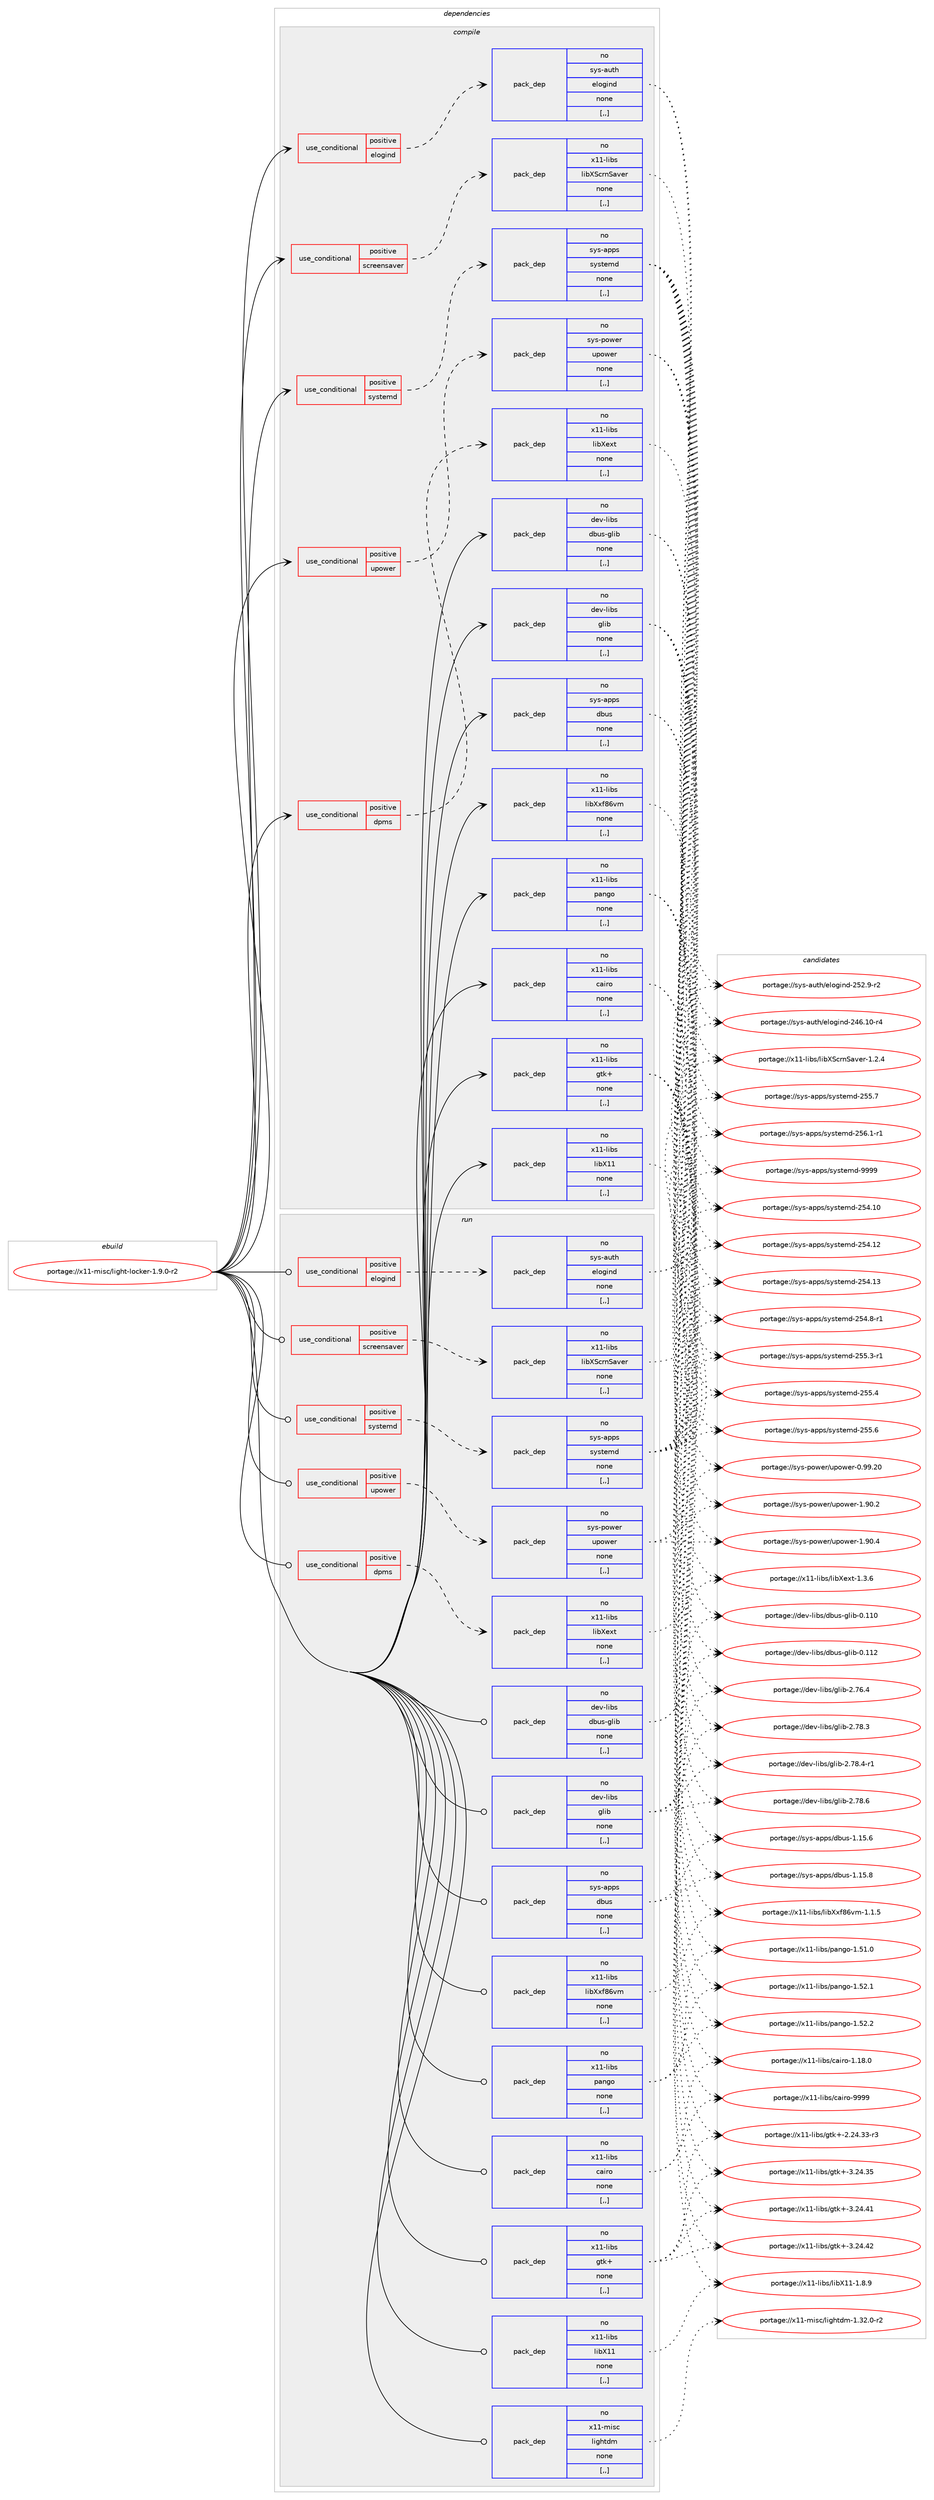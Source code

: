 digraph prolog {

# *************
# Graph options
# *************

newrank=true;
concentrate=true;
compound=true;
graph [rankdir=LR,fontname=Helvetica,fontsize=10,ranksep=1.5];#, ranksep=2.5, nodesep=0.2];
edge  [arrowhead=vee];
node  [fontname=Helvetica,fontsize=10];

# **********
# The ebuild
# **********

subgraph cluster_leftcol {
color=gray;
rank=same;
label=<<i>ebuild</i>>;
id [label="portage://x11-misc/light-locker-1.9.0-r2", color=red, width=4, href="../x11-misc/light-locker-1.9.0-r2.svg"];
}

# ****************
# The dependencies
# ****************

subgraph cluster_midcol {
color=gray;
label=<<i>dependencies</i>>;
subgraph cluster_compile {
fillcolor="#eeeeee";
style=filled;
label=<<i>compile</i>>;
subgraph cond119455 {
dependency450853 [label=<<TABLE BORDER="0" CELLBORDER="1" CELLSPACING="0" CELLPADDING="4"><TR><TD ROWSPAN="3" CELLPADDING="10">use_conditional</TD></TR><TR><TD>positive</TD></TR><TR><TD>dpms</TD></TR></TABLE>>, shape=none, color=red];
subgraph pack328088 {
dependency450854 [label=<<TABLE BORDER="0" CELLBORDER="1" CELLSPACING="0" CELLPADDING="4" WIDTH="220"><TR><TD ROWSPAN="6" CELLPADDING="30">pack_dep</TD></TR><TR><TD WIDTH="110">no</TD></TR><TR><TD>x11-libs</TD></TR><TR><TD>libXext</TD></TR><TR><TD>none</TD></TR><TR><TD>[,,]</TD></TR></TABLE>>, shape=none, color=blue];
}
dependency450853:e -> dependency450854:w [weight=20,style="dashed",arrowhead="vee"];
}
id:e -> dependency450853:w [weight=20,style="solid",arrowhead="vee"];
subgraph cond119456 {
dependency450855 [label=<<TABLE BORDER="0" CELLBORDER="1" CELLSPACING="0" CELLPADDING="4"><TR><TD ROWSPAN="3" CELLPADDING="10">use_conditional</TD></TR><TR><TD>positive</TD></TR><TR><TD>elogind</TD></TR></TABLE>>, shape=none, color=red];
subgraph pack328089 {
dependency450856 [label=<<TABLE BORDER="0" CELLBORDER="1" CELLSPACING="0" CELLPADDING="4" WIDTH="220"><TR><TD ROWSPAN="6" CELLPADDING="30">pack_dep</TD></TR><TR><TD WIDTH="110">no</TD></TR><TR><TD>sys-auth</TD></TR><TR><TD>elogind</TD></TR><TR><TD>none</TD></TR><TR><TD>[,,]</TD></TR></TABLE>>, shape=none, color=blue];
}
dependency450855:e -> dependency450856:w [weight=20,style="dashed",arrowhead="vee"];
}
id:e -> dependency450855:w [weight=20,style="solid",arrowhead="vee"];
subgraph cond119457 {
dependency450857 [label=<<TABLE BORDER="0" CELLBORDER="1" CELLSPACING="0" CELLPADDING="4"><TR><TD ROWSPAN="3" CELLPADDING="10">use_conditional</TD></TR><TR><TD>positive</TD></TR><TR><TD>screensaver</TD></TR></TABLE>>, shape=none, color=red];
subgraph pack328090 {
dependency450858 [label=<<TABLE BORDER="0" CELLBORDER="1" CELLSPACING="0" CELLPADDING="4" WIDTH="220"><TR><TD ROWSPAN="6" CELLPADDING="30">pack_dep</TD></TR><TR><TD WIDTH="110">no</TD></TR><TR><TD>x11-libs</TD></TR><TR><TD>libXScrnSaver</TD></TR><TR><TD>none</TD></TR><TR><TD>[,,]</TD></TR></TABLE>>, shape=none, color=blue];
}
dependency450857:e -> dependency450858:w [weight=20,style="dashed",arrowhead="vee"];
}
id:e -> dependency450857:w [weight=20,style="solid",arrowhead="vee"];
subgraph cond119458 {
dependency450859 [label=<<TABLE BORDER="0" CELLBORDER="1" CELLSPACING="0" CELLPADDING="4"><TR><TD ROWSPAN="3" CELLPADDING="10">use_conditional</TD></TR><TR><TD>positive</TD></TR><TR><TD>systemd</TD></TR></TABLE>>, shape=none, color=red];
subgraph pack328091 {
dependency450860 [label=<<TABLE BORDER="0" CELLBORDER="1" CELLSPACING="0" CELLPADDING="4" WIDTH="220"><TR><TD ROWSPAN="6" CELLPADDING="30">pack_dep</TD></TR><TR><TD WIDTH="110">no</TD></TR><TR><TD>sys-apps</TD></TR><TR><TD>systemd</TD></TR><TR><TD>none</TD></TR><TR><TD>[,,]</TD></TR></TABLE>>, shape=none, color=blue];
}
dependency450859:e -> dependency450860:w [weight=20,style="dashed",arrowhead="vee"];
}
id:e -> dependency450859:w [weight=20,style="solid",arrowhead="vee"];
subgraph cond119459 {
dependency450861 [label=<<TABLE BORDER="0" CELLBORDER="1" CELLSPACING="0" CELLPADDING="4"><TR><TD ROWSPAN="3" CELLPADDING="10">use_conditional</TD></TR><TR><TD>positive</TD></TR><TR><TD>upower</TD></TR></TABLE>>, shape=none, color=red];
subgraph pack328092 {
dependency450862 [label=<<TABLE BORDER="0" CELLBORDER="1" CELLSPACING="0" CELLPADDING="4" WIDTH="220"><TR><TD ROWSPAN="6" CELLPADDING="30">pack_dep</TD></TR><TR><TD WIDTH="110">no</TD></TR><TR><TD>sys-power</TD></TR><TR><TD>upower</TD></TR><TR><TD>none</TD></TR><TR><TD>[,,]</TD></TR></TABLE>>, shape=none, color=blue];
}
dependency450861:e -> dependency450862:w [weight=20,style="dashed",arrowhead="vee"];
}
id:e -> dependency450861:w [weight=20,style="solid",arrowhead="vee"];
subgraph pack328093 {
dependency450863 [label=<<TABLE BORDER="0" CELLBORDER="1" CELLSPACING="0" CELLPADDING="4" WIDTH="220"><TR><TD ROWSPAN="6" CELLPADDING="30">pack_dep</TD></TR><TR><TD WIDTH="110">no</TD></TR><TR><TD>dev-libs</TD></TR><TR><TD>dbus-glib</TD></TR><TR><TD>none</TD></TR><TR><TD>[,,]</TD></TR></TABLE>>, shape=none, color=blue];
}
id:e -> dependency450863:w [weight=20,style="solid",arrowhead="vee"];
subgraph pack328094 {
dependency450864 [label=<<TABLE BORDER="0" CELLBORDER="1" CELLSPACING="0" CELLPADDING="4" WIDTH="220"><TR><TD ROWSPAN="6" CELLPADDING="30">pack_dep</TD></TR><TR><TD WIDTH="110">no</TD></TR><TR><TD>dev-libs</TD></TR><TR><TD>glib</TD></TR><TR><TD>none</TD></TR><TR><TD>[,,]</TD></TR></TABLE>>, shape=none, color=blue];
}
id:e -> dependency450864:w [weight=20,style="solid",arrowhead="vee"];
subgraph pack328095 {
dependency450865 [label=<<TABLE BORDER="0" CELLBORDER="1" CELLSPACING="0" CELLPADDING="4" WIDTH="220"><TR><TD ROWSPAN="6" CELLPADDING="30">pack_dep</TD></TR><TR><TD WIDTH="110">no</TD></TR><TR><TD>sys-apps</TD></TR><TR><TD>dbus</TD></TR><TR><TD>none</TD></TR><TR><TD>[,,]</TD></TR></TABLE>>, shape=none, color=blue];
}
id:e -> dependency450865:w [weight=20,style="solid",arrowhead="vee"];
subgraph pack328096 {
dependency450866 [label=<<TABLE BORDER="0" CELLBORDER="1" CELLSPACING="0" CELLPADDING="4" WIDTH="220"><TR><TD ROWSPAN="6" CELLPADDING="30">pack_dep</TD></TR><TR><TD WIDTH="110">no</TD></TR><TR><TD>x11-libs</TD></TR><TR><TD>cairo</TD></TR><TR><TD>none</TD></TR><TR><TD>[,,]</TD></TR></TABLE>>, shape=none, color=blue];
}
id:e -> dependency450866:w [weight=20,style="solid",arrowhead="vee"];
subgraph pack328097 {
dependency450867 [label=<<TABLE BORDER="0" CELLBORDER="1" CELLSPACING="0" CELLPADDING="4" WIDTH="220"><TR><TD ROWSPAN="6" CELLPADDING="30">pack_dep</TD></TR><TR><TD WIDTH="110">no</TD></TR><TR><TD>x11-libs</TD></TR><TR><TD>gtk+</TD></TR><TR><TD>none</TD></TR><TR><TD>[,,]</TD></TR></TABLE>>, shape=none, color=blue];
}
id:e -> dependency450867:w [weight=20,style="solid",arrowhead="vee"];
subgraph pack328098 {
dependency450868 [label=<<TABLE BORDER="0" CELLBORDER="1" CELLSPACING="0" CELLPADDING="4" WIDTH="220"><TR><TD ROWSPAN="6" CELLPADDING="30">pack_dep</TD></TR><TR><TD WIDTH="110">no</TD></TR><TR><TD>x11-libs</TD></TR><TR><TD>libX11</TD></TR><TR><TD>none</TD></TR><TR><TD>[,,]</TD></TR></TABLE>>, shape=none, color=blue];
}
id:e -> dependency450868:w [weight=20,style="solid",arrowhead="vee"];
subgraph pack328099 {
dependency450869 [label=<<TABLE BORDER="0" CELLBORDER="1" CELLSPACING="0" CELLPADDING="4" WIDTH="220"><TR><TD ROWSPAN="6" CELLPADDING="30">pack_dep</TD></TR><TR><TD WIDTH="110">no</TD></TR><TR><TD>x11-libs</TD></TR><TR><TD>libXxf86vm</TD></TR><TR><TD>none</TD></TR><TR><TD>[,,]</TD></TR></TABLE>>, shape=none, color=blue];
}
id:e -> dependency450869:w [weight=20,style="solid",arrowhead="vee"];
subgraph pack328100 {
dependency450870 [label=<<TABLE BORDER="0" CELLBORDER="1" CELLSPACING="0" CELLPADDING="4" WIDTH="220"><TR><TD ROWSPAN="6" CELLPADDING="30">pack_dep</TD></TR><TR><TD WIDTH="110">no</TD></TR><TR><TD>x11-libs</TD></TR><TR><TD>pango</TD></TR><TR><TD>none</TD></TR><TR><TD>[,,]</TD></TR></TABLE>>, shape=none, color=blue];
}
id:e -> dependency450870:w [weight=20,style="solid",arrowhead="vee"];
}
subgraph cluster_compileandrun {
fillcolor="#eeeeee";
style=filled;
label=<<i>compile and run</i>>;
}
subgraph cluster_run {
fillcolor="#eeeeee";
style=filled;
label=<<i>run</i>>;
subgraph cond119460 {
dependency450871 [label=<<TABLE BORDER="0" CELLBORDER="1" CELLSPACING="0" CELLPADDING="4"><TR><TD ROWSPAN="3" CELLPADDING="10">use_conditional</TD></TR><TR><TD>positive</TD></TR><TR><TD>dpms</TD></TR></TABLE>>, shape=none, color=red];
subgraph pack328101 {
dependency450872 [label=<<TABLE BORDER="0" CELLBORDER="1" CELLSPACING="0" CELLPADDING="4" WIDTH="220"><TR><TD ROWSPAN="6" CELLPADDING="30">pack_dep</TD></TR><TR><TD WIDTH="110">no</TD></TR><TR><TD>x11-libs</TD></TR><TR><TD>libXext</TD></TR><TR><TD>none</TD></TR><TR><TD>[,,]</TD></TR></TABLE>>, shape=none, color=blue];
}
dependency450871:e -> dependency450872:w [weight=20,style="dashed",arrowhead="vee"];
}
id:e -> dependency450871:w [weight=20,style="solid",arrowhead="odot"];
subgraph cond119461 {
dependency450873 [label=<<TABLE BORDER="0" CELLBORDER="1" CELLSPACING="0" CELLPADDING="4"><TR><TD ROWSPAN="3" CELLPADDING="10">use_conditional</TD></TR><TR><TD>positive</TD></TR><TR><TD>elogind</TD></TR></TABLE>>, shape=none, color=red];
subgraph pack328102 {
dependency450874 [label=<<TABLE BORDER="0" CELLBORDER="1" CELLSPACING="0" CELLPADDING="4" WIDTH="220"><TR><TD ROWSPAN="6" CELLPADDING="30">pack_dep</TD></TR><TR><TD WIDTH="110">no</TD></TR><TR><TD>sys-auth</TD></TR><TR><TD>elogind</TD></TR><TR><TD>none</TD></TR><TR><TD>[,,]</TD></TR></TABLE>>, shape=none, color=blue];
}
dependency450873:e -> dependency450874:w [weight=20,style="dashed",arrowhead="vee"];
}
id:e -> dependency450873:w [weight=20,style="solid",arrowhead="odot"];
subgraph cond119462 {
dependency450875 [label=<<TABLE BORDER="0" CELLBORDER="1" CELLSPACING="0" CELLPADDING="4"><TR><TD ROWSPAN="3" CELLPADDING="10">use_conditional</TD></TR><TR><TD>positive</TD></TR><TR><TD>screensaver</TD></TR></TABLE>>, shape=none, color=red];
subgraph pack328103 {
dependency450876 [label=<<TABLE BORDER="0" CELLBORDER="1" CELLSPACING="0" CELLPADDING="4" WIDTH="220"><TR><TD ROWSPAN="6" CELLPADDING="30">pack_dep</TD></TR><TR><TD WIDTH="110">no</TD></TR><TR><TD>x11-libs</TD></TR><TR><TD>libXScrnSaver</TD></TR><TR><TD>none</TD></TR><TR><TD>[,,]</TD></TR></TABLE>>, shape=none, color=blue];
}
dependency450875:e -> dependency450876:w [weight=20,style="dashed",arrowhead="vee"];
}
id:e -> dependency450875:w [weight=20,style="solid",arrowhead="odot"];
subgraph cond119463 {
dependency450877 [label=<<TABLE BORDER="0" CELLBORDER="1" CELLSPACING="0" CELLPADDING="4"><TR><TD ROWSPAN="3" CELLPADDING="10">use_conditional</TD></TR><TR><TD>positive</TD></TR><TR><TD>systemd</TD></TR></TABLE>>, shape=none, color=red];
subgraph pack328104 {
dependency450878 [label=<<TABLE BORDER="0" CELLBORDER="1" CELLSPACING="0" CELLPADDING="4" WIDTH="220"><TR><TD ROWSPAN="6" CELLPADDING="30">pack_dep</TD></TR><TR><TD WIDTH="110">no</TD></TR><TR><TD>sys-apps</TD></TR><TR><TD>systemd</TD></TR><TR><TD>none</TD></TR><TR><TD>[,,]</TD></TR></TABLE>>, shape=none, color=blue];
}
dependency450877:e -> dependency450878:w [weight=20,style="dashed",arrowhead="vee"];
}
id:e -> dependency450877:w [weight=20,style="solid",arrowhead="odot"];
subgraph cond119464 {
dependency450879 [label=<<TABLE BORDER="0" CELLBORDER="1" CELLSPACING="0" CELLPADDING="4"><TR><TD ROWSPAN="3" CELLPADDING="10">use_conditional</TD></TR><TR><TD>positive</TD></TR><TR><TD>upower</TD></TR></TABLE>>, shape=none, color=red];
subgraph pack328105 {
dependency450880 [label=<<TABLE BORDER="0" CELLBORDER="1" CELLSPACING="0" CELLPADDING="4" WIDTH="220"><TR><TD ROWSPAN="6" CELLPADDING="30">pack_dep</TD></TR><TR><TD WIDTH="110">no</TD></TR><TR><TD>sys-power</TD></TR><TR><TD>upower</TD></TR><TR><TD>none</TD></TR><TR><TD>[,,]</TD></TR></TABLE>>, shape=none, color=blue];
}
dependency450879:e -> dependency450880:w [weight=20,style="dashed",arrowhead="vee"];
}
id:e -> dependency450879:w [weight=20,style="solid",arrowhead="odot"];
subgraph pack328106 {
dependency450881 [label=<<TABLE BORDER="0" CELLBORDER="1" CELLSPACING="0" CELLPADDING="4" WIDTH="220"><TR><TD ROWSPAN="6" CELLPADDING="30">pack_dep</TD></TR><TR><TD WIDTH="110">no</TD></TR><TR><TD>dev-libs</TD></TR><TR><TD>dbus-glib</TD></TR><TR><TD>none</TD></TR><TR><TD>[,,]</TD></TR></TABLE>>, shape=none, color=blue];
}
id:e -> dependency450881:w [weight=20,style="solid",arrowhead="odot"];
subgraph pack328107 {
dependency450882 [label=<<TABLE BORDER="0" CELLBORDER="1" CELLSPACING="0" CELLPADDING="4" WIDTH="220"><TR><TD ROWSPAN="6" CELLPADDING="30">pack_dep</TD></TR><TR><TD WIDTH="110">no</TD></TR><TR><TD>dev-libs</TD></TR><TR><TD>glib</TD></TR><TR><TD>none</TD></TR><TR><TD>[,,]</TD></TR></TABLE>>, shape=none, color=blue];
}
id:e -> dependency450882:w [weight=20,style="solid",arrowhead="odot"];
subgraph pack328108 {
dependency450883 [label=<<TABLE BORDER="0" CELLBORDER="1" CELLSPACING="0" CELLPADDING="4" WIDTH="220"><TR><TD ROWSPAN="6" CELLPADDING="30">pack_dep</TD></TR><TR><TD WIDTH="110">no</TD></TR><TR><TD>sys-apps</TD></TR><TR><TD>dbus</TD></TR><TR><TD>none</TD></TR><TR><TD>[,,]</TD></TR></TABLE>>, shape=none, color=blue];
}
id:e -> dependency450883:w [weight=20,style="solid",arrowhead="odot"];
subgraph pack328109 {
dependency450884 [label=<<TABLE BORDER="0" CELLBORDER="1" CELLSPACING="0" CELLPADDING="4" WIDTH="220"><TR><TD ROWSPAN="6" CELLPADDING="30">pack_dep</TD></TR><TR><TD WIDTH="110">no</TD></TR><TR><TD>x11-libs</TD></TR><TR><TD>cairo</TD></TR><TR><TD>none</TD></TR><TR><TD>[,,]</TD></TR></TABLE>>, shape=none, color=blue];
}
id:e -> dependency450884:w [weight=20,style="solid",arrowhead="odot"];
subgraph pack328110 {
dependency450885 [label=<<TABLE BORDER="0" CELLBORDER="1" CELLSPACING="0" CELLPADDING="4" WIDTH="220"><TR><TD ROWSPAN="6" CELLPADDING="30">pack_dep</TD></TR><TR><TD WIDTH="110">no</TD></TR><TR><TD>x11-libs</TD></TR><TR><TD>gtk+</TD></TR><TR><TD>none</TD></TR><TR><TD>[,,]</TD></TR></TABLE>>, shape=none, color=blue];
}
id:e -> dependency450885:w [weight=20,style="solid",arrowhead="odot"];
subgraph pack328111 {
dependency450886 [label=<<TABLE BORDER="0" CELLBORDER="1" CELLSPACING="0" CELLPADDING="4" WIDTH="220"><TR><TD ROWSPAN="6" CELLPADDING="30">pack_dep</TD></TR><TR><TD WIDTH="110">no</TD></TR><TR><TD>x11-libs</TD></TR><TR><TD>libX11</TD></TR><TR><TD>none</TD></TR><TR><TD>[,,]</TD></TR></TABLE>>, shape=none, color=blue];
}
id:e -> dependency450886:w [weight=20,style="solid",arrowhead="odot"];
subgraph pack328112 {
dependency450887 [label=<<TABLE BORDER="0" CELLBORDER="1" CELLSPACING="0" CELLPADDING="4" WIDTH="220"><TR><TD ROWSPAN="6" CELLPADDING="30">pack_dep</TD></TR><TR><TD WIDTH="110">no</TD></TR><TR><TD>x11-libs</TD></TR><TR><TD>libXxf86vm</TD></TR><TR><TD>none</TD></TR><TR><TD>[,,]</TD></TR></TABLE>>, shape=none, color=blue];
}
id:e -> dependency450887:w [weight=20,style="solid",arrowhead="odot"];
subgraph pack328113 {
dependency450888 [label=<<TABLE BORDER="0" CELLBORDER="1" CELLSPACING="0" CELLPADDING="4" WIDTH="220"><TR><TD ROWSPAN="6" CELLPADDING="30">pack_dep</TD></TR><TR><TD WIDTH="110">no</TD></TR><TR><TD>x11-libs</TD></TR><TR><TD>pango</TD></TR><TR><TD>none</TD></TR><TR><TD>[,,]</TD></TR></TABLE>>, shape=none, color=blue];
}
id:e -> dependency450888:w [weight=20,style="solid",arrowhead="odot"];
subgraph pack328114 {
dependency450889 [label=<<TABLE BORDER="0" CELLBORDER="1" CELLSPACING="0" CELLPADDING="4" WIDTH="220"><TR><TD ROWSPAN="6" CELLPADDING="30">pack_dep</TD></TR><TR><TD WIDTH="110">no</TD></TR><TR><TD>x11-misc</TD></TR><TR><TD>lightdm</TD></TR><TR><TD>none</TD></TR><TR><TD>[,,]</TD></TR></TABLE>>, shape=none, color=blue];
}
id:e -> dependency450889:w [weight=20,style="solid",arrowhead="odot"];
}
}

# **************
# The candidates
# **************

subgraph cluster_choices {
rank=same;
color=gray;
label=<<i>candidates</i>>;

subgraph choice328088 {
color=black;
nodesep=1;
choice12049494510810598115471081059888101120116454946514654 [label="portage://x11-libs/libXext-1.3.6", color=red, width=4,href="../x11-libs/libXext-1.3.6.svg"];
dependency450854:e -> choice12049494510810598115471081059888101120116454946514654:w [style=dotted,weight="100"];
}
subgraph choice328089 {
color=black;
nodesep=1;
choice115121115459711711610447101108111103105110100455052544649484511452 [label="portage://sys-auth/elogind-246.10-r4", color=red, width=4,href="../sys-auth/elogind-246.10-r4.svg"];
choice1151211154597117116104471011081111031051101004550535046574511450 [label="portage://sys-auth/elogind-252.9-r2", color=red, width=4,href="../sys-auth/elogind-252.9-r2.svg"];
dependency450856:e -> choice115121115459711711610447101108111103105110100455052544649484511452:w [style=dotted,weight="100"];
dependency450856:e -> choice1151211154597117116104471011081111031051101004550535046574511450:w [style=dotted,weight="100"];
}
subgraph choice328090 {
color=black;
nodesep=1;
choice1204949451081059811547108105988883991141108397118101114454946504652 [label="portage://x11-libs/libXScrnSaver-1.2.4", color=red, width=4,href="../x11-libs/libXScrnSaver-1.2.4.svg"];
dependency450858:e -> choice1204949451081059811547108105988883991141108397118101114454946504652:w [style=dotted,weight="100"];
}
subgraph choice328091 {
color=black;
nodesep=1;
choice11512111545971121121154711512111511610110910045505352464948 [label="portage://sys-apps/systemd-254.10", color=red, width=4,href="../sys-apps/systemd-254.10.svg"];
choice11512111545971121121154711512111511610110910045505352464950 [label="portage://sys-apps/systemd-254.12", color=red, width=4,href="../sys-apps/systemd-254.12.svg"];
choice11512111545971121121154711512111511610110910045505352464951 [label="portage://sys-apps/systemd-254.13", color=red, width=4,href="../sys-apps/systemd-254.13.svg"];
choice1151211154597112112115471151211151161011091004550535246564511449 [label="portage://sys-apps/systemd-254.8-r1", color=red, width=4,href="../sys-apps/systemd-254.8-r1.svg"];
choice1151211154597112112115471151211151161011091004550535346514511449 [label="portage://sys-apps/systemd-255.3-r1", color=red, width=4,href="../sys-apps/systemd-255.3-r1.svg"];
choice115121115459711211211547115121115116101109100455053534652 [label="portage://sys-apps/systemd-255.4", color=red, width=4,href="../sys-apps/systemd-255.4.svg"];
choice115121115459711211211547115121115116101109100455053534654 [label="portage://sys-apps/systemd-255.6", color=red, width=4,href="../sys-apps/systemd-255.6.svg"];
choice115121115459711211211547115121115116101109100455053534655 [label="portage://sys-apps/systemd-255.7", color=red, width=4,href="../sys-apps/systemd-255.7.svg"];
choice1151211154597112112115471151211151161011091004550535446494511449 [label="portage://sys-apps/systemd-256.1-r1", color=red, width=4,href="../sys-apps/systemd-256.1-r1.svg"];
choice1151211154597112112115471151211151161011091004557575757 [label="portage://sys-apps/systemd-9999", color=red, width=4,href="../sys-apps/systemd-9999.svg"];
dependency450860:e -> choice11512111545971121121154711512111511610110910045505352464948:w [style=dotted,weight="100"];
dependency450860:e -> choice11512111545971121121154711512111511610110910045505352464950:w [style=dotted,weight="100"];
dependency450860:e -> choice11512111545971121121154711512111511610110910045505352464951:w [style=dotted,weight="100"];
dependency450860:e -> choice1151211154597112112115471151211151161011091004550535246564511449:w [style=dotted,weight="100"];
dependency450860:e -> choice1151211154597112112115471151211151161011091004550535346514511449:w [style=dotted,weight="100"];
dependency450860:e -> choice115121115459711211211547115121115116101109100455053534652:w [style=dotted,weight="100"];
dependency450860:e -> choice115121115459711211211547115121115116101109100455053534654:w [style=dotted,weight="100"];
dependency450860:e -> choice115121115459711211211547115121115116101109100455053534655:w [style=dotted,weight="100"];
dependency450860:e -> choice1151211154597112112115471151211151161011091004550535446494511449:w [style=dotted,weight="100"];
dependency450860:e -> choice1151211154597112112115471151211151161011091004557575757:w [style=dotted,weight="100"];
}
subgraph choice328092 {
color=black;
nodesep=1;
choice11512111545112111119101114471171121111191011144548465757465048 [label="portage://sys-power/upower-0.99.20", color=red, width=4,href="../sys-power/upower-0.99.20.svg"];
choice115121115451121111191011144711711211111910111445494657484650 [label="portage://sys-power/upower-1.90.2", color=red, width=4,href="../sys-power/upower-1.90.2.svg"];
choice115121115451121111191011144711711211111910111445494657484652 [label="portage://sys-power/upower-1.90.4", color=red, width=4,href="../sys-power/upower-1.90.4.svg"];
dependency450862:e -> choice11512111545112111119101114471171121111191011144548465757465048:w [style=dotted,weight="100"];
dependency450862:e -> choice115121115451121111191011144711711211111910111445494657484650:w [style=dotted,weight="100"];
dependency450862:e -> choice115121115451121111191011144711711211111910111445494657484652:w [style=dotted,weight="100"];
}
subgraph choice328093 {
color=black;
nodesep=1;
choice100101118451081059811547100981171154510310810598454846494948 [label="portage://dev-libs/dbus-glib-0.110", color=red, width=4,href="../dev-libs/dbus-glib-0.110.svg"];
choice100101118451081059811547100981171154510310810598454846494950 [label="portage://dev-libs/dbus-glib-0.112", color=red, width=4,href="../dev-libs/dbus-glib-0.112.svg"];
dependency450863:e -> choice100101118451081059811547100981171154510310810598454846494948:w [style=dotted,weight="100"];
dependency450863:e -> choice100101118451081059811547100981171154510310810598454846494950:w [style=dotted,weight="100"];
}
subgraph choice328094 {
color=black;
nodesep=1;
choice1001011184510810598115471031081059845504655544652 [label="portage://dev-libs/glib-2.76.4", color=red, width=4,href="../dev-libs/glib-2.76.4.svg"];
choice1001011184510810598115471031081059845504655564651 [label="portage://dev-libs/glib-2.78.3", color=red, width=4,href="../dev-libs/glib-2.78.3.svg"];
choice10010111845108105981154710310810598455046555646524511449 [label="portage://dev-libs/glib-2.78.4-r1", color=red, width=4,href="../dev-libs/glib-2.78.4-r1.svg"];
choice1001011184510810598115471031081059845504655564654 [label="portage://dev-libs/glib-2.78.6", color=red, width=4,href="../dev-libs/glib-2.78.6.svg"];
dependency450864:e -> choice1001011184510810598115471031081059845504655544652:w [style=dotted,weight="100"];
dependency450864:e -> choice1001011184510810598115471031081059845504655564651:w [style=dotted,weight="100"];
dependency450864:e -> choice10010111845108105981154710310810598455046555646524511449:w [style=dotted,weight="100"];
dependency450864:e -> choice1001011184510810598115471031081059845504655564654:w [style=dotted,weight="100"];
}
subgraph choice328095 {
color=black;
nodesep=1;
choice1151211154597112112115471009811711545494649534654 [label="portage://sys-apps/dbus-1.15.6", color=red, width=4,href="../sys-apps/dbus-1.15.6.svg"];
choice1151211154597112112115471009811711545494649534656 [label="portage://sys-apps/dbus-1.15.8", color=red, width=4,href="../sys-apps/dbus-1.15.8.svg"];
dependency450865:e -> choice1151211154597112112115471009811711545494649534654:w [style=dotted,weight="100"];
dependency450865:e -> choice1151211154597112112115471009811711545494649534656:w [style=dotted,weight="100"];
}
subgraph choice328096 {
color=black;
nodesep=1;
choice1204949451081059811547999710511411145494649564648 [label="portage://x11-libs/cairo-1.18.0", color=red, width=4,href="../x11-libs/cairo-1.18.0.svg"];
choice120494945108105981154799971051141114557575757 [label="portage://x11-libs/cairo-9999", color=red, width=4,href="../x11-libs/cairo-9999.svg"];
dependency450866:e -> choice1204949451081059811547999710511411145494649564648:w [style=dotted,weight="100"];
dependency450866:e -> choice120494945108105981154799971051141114557575757:w [style=dotted,weight="100"];
}
subgraph choice328097 {
color=black;
nodesep=1;
choice12049494510810598115471031161074345504650524651514511451 [label="portage://x11-libs/gtk+-2.24.33-r3", color=red, width=4,href="../x11-libs/gtk+-2.24.33-r3.svg"];
choice1204949451081059811547103116107434551465052465153 [label="portage://x11-libs/gtk+-3.24.35", color=red, width=4,href="../x11-libs/gtk+-3.24.35.svg"];
choice1204949451081059811547103116107434551465052465249 [label="portage://x11-libs/gtk+-3.24.41", color=red, width=4,href="../x11-libs/gtk+-3.24.41.svg"];
choice1204949451081059811547103116107434551465052465250 [label="portage://x11-libs/gtk+-3.24.42", color=red, width=4,href="../x11-libs/gtk+-3.24.42.svg"];
dependency450867:e -> choice12049494510810598115471031161074345504650524651514511451:w [style=dotted,weight="100"];
dependency450867:e -> choice1204949451081059811547103116107434551465052465153:w [style=dotted,weight="100"];
dependency450867:e -> choice1204949451081059811547103116107434551465052465249:w [style=dotted,weight="100"];
dependency450867:e -> choice1204949451081059811547103116107434551465052465250:w [style=dotted,weight="100"];
}
subgraph choice328098 {
color=black;
nodesep=1;
choice120494945108105981154710810598884949454946564657 [label="portage://x11-libs/libX11-1.8.9", color=red, width=4,href="../x11-libs/libX11-1.8.9.svg"];
dependency450868:e -> choice120494945108105981154710810598884949454946564657:w [style=dotted,weight="100"];
}
subgraph choice328099 {
color=black;
nodesep=1;
choice120494945108105981154710810598881201025654118109454946494653 [label="portage://x11-libs/libXxf86vm-1.1.5", color=red, width=4,href="../x11-libs/libXxf86vm-1.1.5.svg"];
dependency450869:e -> choice120494945108105981154710810598881201025654118109454946494653:w [style=dotted,weight="100"];
}
subgraph choice328100 {
color=black;
nodesep=1;
choice12049494510810598115471129711010311145494653494648 [label="portage://x11-libs/pango-1.51.0", color=red, width=4,href="../x11-libs/pango-1.51.0.svg"];
choice12049494510810598115471129711010311145494653504649 [label="portage://x11-libs/pango-1.52.1", color=red, width=4,href="../x11-libs/pango-1.52.1.svg"];
choice12049494510810598115471129711010311145494653504650 [label="portage://x11-libs/pango-1.52.2", color=red, width=4,href="../x11-libs/pango-1.52.2.svg"];
dependency450870:e -> choice12049494510810598115471129711010311145494653494648:w [style=dotted,weight="100"];
dependency450870:e -> choice12049494510810598115471129711010311145494653504649:w [style=dotted,weight="100"];
dependency450870:e -> choice12049494510810598115471129711010311145494653504650:w [style=dotted,weight="100"];
}
subgraph choice328101 {
color=black;
nodesep=1;
choice12049494510810598115471081059888101120116454946514654 [label="portage://x11-libs/libXext-1.3.6", color=red, width=4,href="../x11-libs/libXext-1.3.6.svg"];
dependency450872:e -> choice12049494510810598115471081059888101120116454946514654:w [style=dotted,weight="100"];
}
subgraph choice328102 {
color=black;
nodesep=1;
choice115121115459711711610447101108111103105110100455052544649484511452 [label="portage://sys-auth/elogind-246.10-r4", color=red, width=4,href="../sys-auth/elogind-246.10-r4.svg"];
choice1151211154597117116104471011081111031051101004550535046574511450 [label="portage://sys-auth/elogind-252.9-r2", color=red, width=4,href="../sys-auth/elogind-252.9-r2.svg"];
dependency450874:e -> choice115121115459711711610447101108111103105110100455052544649484511452:w [style=dotted,weight="100"];
dependency450874:e -> choice1151211154597117116104471011081111031051101004550535046574511450:w [style=dotted,weight="100"];
}
subgraph choice328103 {
color=black;
nodesep=1;
choice1204949451081059811547108105988883991141108397118101114454946504652 [label="portage://x11-libs/libXScrnSaver-1.2.4", color=red, width=4,href="../x11-libs/libXScrnSaver-1.2.4.svg"];
dependency450876:e -> choice1204949451081059811547108105988883991141108397118101114454946504652:w [style=dotted,weight="100"];
}
subgraph choice328104 {
color=black;
nodesep=1;
choice11512111545971121121154711512111511610110910045505352464948 [label="portage://sys-apps/systemd-254.10", color=red, width=4,href="../sys-apps/systemd-254.10.svg"];
choice11512111545971121121154711512111511610110910045505352464950 [label="portage://sys-apps/systemd-254.12", color=red, width=4,href="../sys-apps/systemd-254.12.svg"];
choice11512111545971121121154711512111511610110910045505352464951 [label="portage://sys-apps/systemd-254.13", color=red, width=4,href="../sys-apps/systemd-254.13.svg"];
choice1151211154597112112115471151211151161011091004550535246564511449 [label="portage://sys-apps/systemd-254.8-r1", color=red, width=4,href="../sys-apps/systemd-254.8-r1.svg"];
choice1151211154597112112115471151211151161011091004550535346514511449 [label="portage://sys-apps/systemd-255.3-r1", color=red, width=4,href="../sys-apps/systemd-255.3-r1.svg"];
choice115121115459711211211547115121115116101109100455053534652 [label="portage://sys-apps/systemd-255.4", color=red, width=4,href="../sys-apps/systemd-255.4.svg"];
choice115121115459711211211547115121115116101109100455053534654 [label="portage://sys-apps/systemd-255.6", color=red, width=4,href="../sys-apps/systemd-255.6.svg"];
choice115121115459711211211547115121115116101109100455053534655 [label="portage://sys-apps/systemd-255.7", color=red, width=4,href="../sys-apps/systemd-255.7.svg"];
choice1151211154597112112115471151211151161011091004550535446494511449 [label="portage://sys-apps/systemd-256.1-r1", color=red, width=4,href="../sys-apps/systemd-256.1-r1.svg"];
choice1151211154597112112115471151211151161011091004557575757 [label="portage://sys-apps/systemd-9999", color=red, width=4,href="../sys-apps/systemd-9999.svg"];
dependency450878:e -> choice11512111545971121121154711512111511610110910045505352464948:w [style=dotted,weight="100"];
dependency450878:e -> choice11512111545971121121154711512111511610110910045505352464950:w [style=dotted,weight="100"];
dependency450878:e -> choice11512111545971121121154711512111511610110910045505352464951:w [style=dotted,weight="100"];
dependency450878:e -> choice1151211154597112112115471151211151161011091004550535246564511449:w [style=dotted,weight="100"];
dependency450878:e -> choice1151211154597112112115471151211151161011091004550535346514511449:w [style=dotted,weight="100"];
dependency450878:e -> choice115121115459711211211547115121115116101109100455053534652:w [style=dotted,weight="100"];
dependency450878:e -> choice115121115459711211211547115121115116101109100455053534654:w [style=dotted,weight="100"];
dependency450878:e -> choice115121115459711211211547115121115116101109100455053534655:w [style=dotted,weight="100"];
dependency450878:e -> choice1151211154597112112115471151211151161011091004550535446494511449:w [style=dotted,weight="100"];
dependency450878:e -> choice1151211154597112112115471151211151161011091004557575757:w [style=dotted,weight="100"];
}
subgraph choice328105 {
color=black;
nodesep=1;
choice11512111545112111119101114471171121111191011144548465757465048 [label="portage://sys-power/upower-0.99.20", color=red, width=4,href="../sys-power/upower-0.99.20.svg"];
choice115121115451121111191011144711711211111910111445494657484650 [label="portage://sys-power/upower-1.90.2", color=red, width=4,href="../sys-power/upower-1.90.2.svg"];
choice115121115451121111191011144711711211111910111445494657484652 [label="portage://sys-power/upower-1.90.4", color=red, width=4,href="../sys-power/upower-1.90.4.svg"];
dependency450880:e -> choice11512111545112111119101114471171121111191011144548465757465048:w [style=dotted,weight="100"];
dependency450880:e -> choice115121115451121111191011144711711211111910111445494657484650:w [style=dotted,weight="100"];
dependency450880:e -> choice115121115451121111191011144711711211111910111445494657484652:w [style=dotted,weight="100"];
}
subgraph choice328106 {
color=black;
nodesep=1;
choice100101118451081059811547100981171154510310810598454846494948 [label="portage://dev-libs/dbus-glib-0.110", color=red, width=4,href="../dev-libs/dbus-glib-0.110.svg"];
choice100101118451081059811547100981171154510310810598454846494950 [label="portage://dev-libs/dbus-glib-0.112", color=red, width=4,href="../dev-libs/dbus-glib-0.112.svg"];
dependency450881:e -> choice100101118451081059811547100981171154510310810598454846494948:w [style=dotted,weight="100"];
dependency450881:e -> choice100101118451081059811547100981171154510310810598454846494950:w [style=dotted,weight="100"];
}
subgraph choice328107 {
color=black;
nodesep=1;
choice1001011184510810598115471031081059845504655544652 [label="portage://dev-libs/glib-2.76.4", color=red, width=4,href="../dev-libs/glib-2.76.4.svg"];
choice1001011184510810598115471031081059845504655564651 [label="portage://dev-libs/glib-2.78.3", color=red, width=4,href="../dev-libs/glib-2.78.3.svg"];
choice10010111845108105981154710310810598455046555646524511449 [label="portage://dev-libs/glib-2.78.4-r1", color=red, width=4,href="../dev-libs/glib-2.78.4-r1.svg"];
choice1001011184510810598115471031081059845504655564654 [label="portage://dev-libs/glib-2.78.6", color=red, width=4,href="../dev-libs/glib-2.78.6.svg"];
dependency450882:e -> choice1001011184510810598115471031081059845504655544652:w [style=dotted,weight="100"];
dependency450882:e -> choice1001011184510810598115471031081059845504655564651:w [style=dotted,weight="100"];
dependency450882:e -> choice10010111845108105981154710310810598455046555646524511449:w [style=dotted,weight="100"];
dependency450882:e -> choice1001011184510810598115471031081059845504655564654:w [style=dotted,weight="100"];
}
subgraph choice328108 {
color=black;
nodesep=1;
choice1151211154597112112115471009811711545494649534654 [label="portage://sys-apps/dbus-1.15.6", color=red, width=4,href="../sys-apps/dbus-1.15.6.svg"];
choice1151211154597112112115471009811711545494649534656 [label="portage://sys-apps/dbus-1.15.8", color=red, width=4,href="../sys-apps/dbus-1.15.8.svg"];
dependency450883:e -> choice1151211154597112112115471009811711545494649534654:w [style=dotted,weight="100"];
dependency450883:e -> choice1151211154597112112115471009811711545494649534656:w [style=dotted,weight="100"];
}
subgraph choice328109 {
color=black;
nodesep=1;
choice1204949451081059811547999710511411145494649564648 [label="portage://x11-libs/cairo-1.18.0", color=red, width=4,href="../x11-libs/cairo-1.18.0.svg"];
choice120494945108105981154799971051141114557575757 [label="portage://x11-libs/cairo-9999", color=red, width=4,href="../x11-libs/cairo-9999.svg"];
dependency450884:e -> choice1204949451081059811547999710511411145494649564648:w [style=dotted,weight="100"];
dependency450884:e -> choice120494945108105981154799971051141114557575757:w [style=dotted,weight="100"];
}
subgraph choice328110 {
color=black;
nodesep=1;
choice12049494510810598115471031161074345504650524651514511451 [label="portage://x11-libs/gtk+-2.24.33-r3", color=red, width=4,href="../x11-libs/gtk+-2.24.33-r3.svg"];
choice1204949451081059811547103116107434551465052465153 [label="portage://x11-libs/gtk+-3.24.35", color=red, width=4,href="../x11-libs/gtk+-3.24.35.svg"];
choice1204949451081059811547103116107434551465052465249 [label="portage://x11-libs/gtk+-3.24.41", color=red, width=4,href="../x11-libs/gtk+-3.24.41.svg"];
choice1204949451081059811547103116107434551465052465250 [label="portage://x11-libs/gtk+-3.24.42", color=red, width=4,href="../x11-libs/gtk+-3.24.42.svg"];
dependency450885:e -> choice12049494510810598115471031161074345504650524651514511451:w [style=dotted,weight="100"];
dependency450885:e -> choice1204949451081059811547103116107434551465052465153:w [style=dotted,weight="100"];
dependency450885:e -> choice1204949451081059811547103116107434551465052465249:w [style=dotted,weight="100"];
dependency450885:e -> choice1204949451081059811547103116107434551465052465250:w [style=dotted,weight="100"];
}
subgraph choice328111 {
color=black;
nodesep=1;
choice120494945108105981154710810598884949454946564657 [label="portage://x11-libs/libX11-1.8.9", color=red, width=4,href="../x11-libs/libX11-1.8.9.svg"];
dependency450886:e -> choice120494945108105981154710810598884949454946564657:w [style=dotted,weight="100"];
}
subgraph choice328112 {
color=black;
nodesep=1;
choice120494945108105981154710810598881201025654118109454946494653 [label="portage://x11-libs/libXxf86vm-1.1.5", color=red, width=4,href="../x11-libs/libXxf86vm-1.1.5.svg"];
dependency450887:e -> choice120494945108105981154710810598881201025654118109454946494653:w [style=dotted,weight="100"];
}
subgraph choice328113 {
color=black;
nodesep=1;
choice12049494510810598115471129711010311145494653494648 [label="portage://x11-libs/pango-1.51.0", color=red, width=4,href="../x11-libs/pango-1.51.0.svg"];
choice12049494510810598115471129711010311145494653504649 [label="portage://x11-libs/pango-1.52.1", color=red, width=4,href="../x11-libs/pango-1.52.1.svg"];
choice12049494510810598115471129711010311145494653504650 [label="portage://x11-libs/pango-1.52.2", color=red, width=4,href="../x11-libs/pango-1.52.2.svg"];
dependency450888:e -> choice12049494510810598115471129711010311145494653494648:w [style=dotted,weight="100"];
dependency450888:e -> choice12049494510810598115471129711010311145494653504649:w [style=dotted,weight="100"];
dependency450888:e -> choice12049494510810598115471129711010311145494653504650:w [style=dotted,weight="100"];
}
subgraph choice328114 {
color=black;
nodesep=1;
choice1204949451091051159947108105103104116100109454946515046484511450 [label="portage://x11-misc/lightdm-1.32.0-r2", color=red, width=4,href="../x11-misc/lightdm-1.32.0-r2.svg"];
dependency450889:e -> choice1204949451091051159947108105103104116100109454946515046484511450:w [style=dotted,weight="100"];
}
}

}
